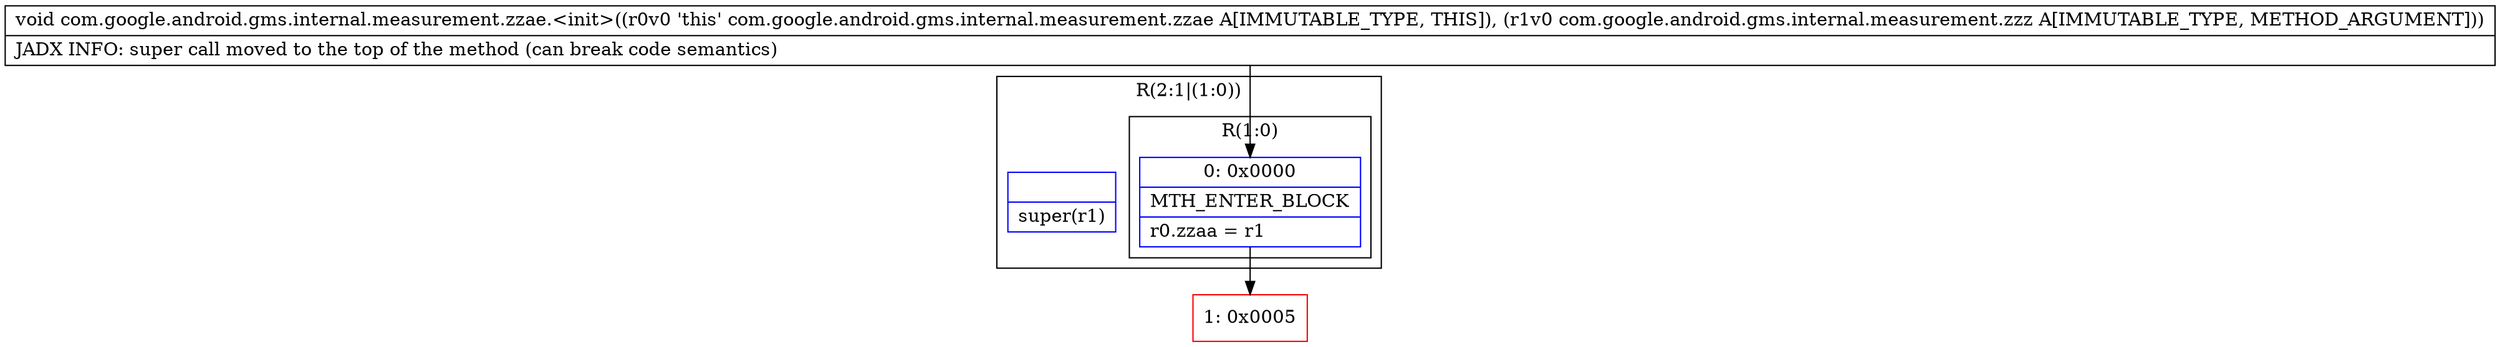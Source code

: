 digraph "CFG forcom.google.android.gms.internal.measurement.zzae.\<init\>(Lcom\/google\/android\/gms\/internal\/measurement\/zzz;)V" {
subgraph cluster_Region_332742577 {
label = "R(2:1|(1:0))";
node [shape=record,color=blue];
Node_InsnContainer_531487119 [shape=record,label="{|super(r1)\l}"];
subgraph cluster_Region_1679137927 {
label = "R(1:0)";
node [shape=record,color=blue];
Node_0 [shape=record,label="{0\:\ 0x0000|MTH_ENTER_BLOCK\l|r0.zzaa = r1\l}"];
}
}
Node_1 [shape=record,color=red,label="{1\:\ 0x0005}"];
MethodNode[shape=record,label="{void com.google.android.gms.internal.measurement.zzae.\<init\>((r0v0 'this' com.google.android.gms.internal.measurement.zzae A[IMMUTABLE_TYPE, THIS]), (r1v0 com.google.android.gms.internal.measurement.zzz A[IMMUTABLE_TYPE, METHOD_ARGUMENT]))  | JADX INFO: super call moved to the top of the method (can break code semantics)\l}"];
MethodNode -> Node_0;
Node_0 -> Node_1;
}

